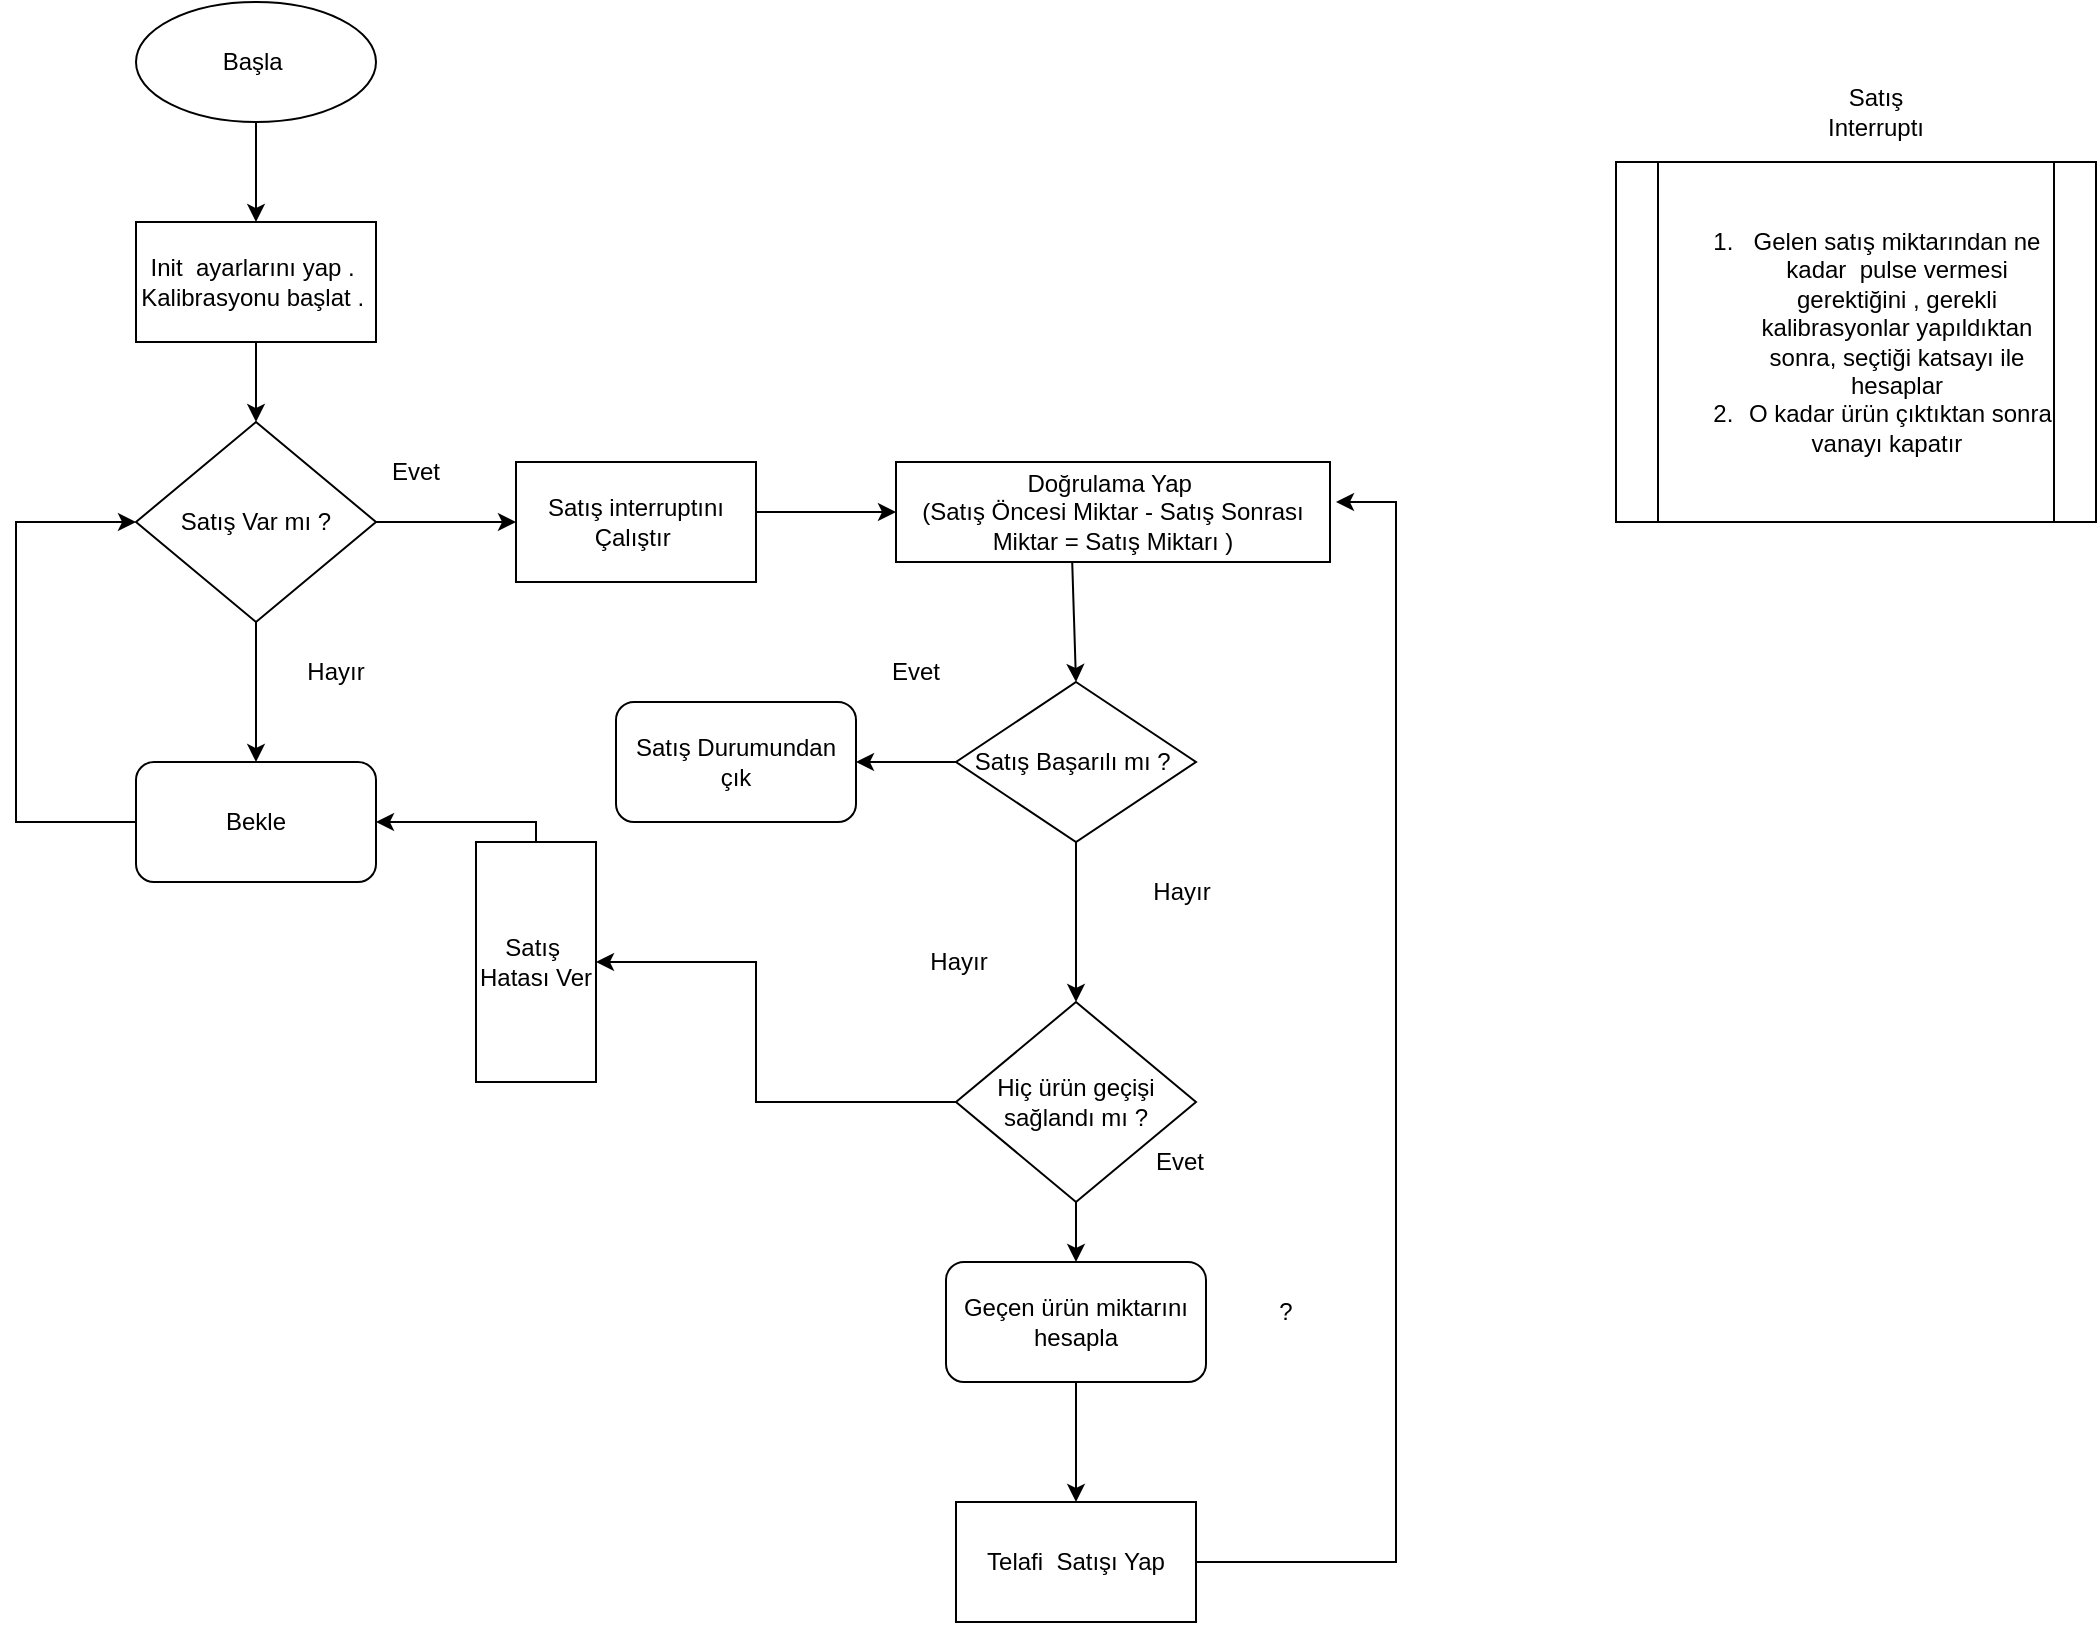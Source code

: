 <mxfile version="20.5.1" type="github">
  <diagram id="C5RBs43oDa-KdzZeNtuy" name="Page-1">
    <mxGraphModel dx="3132" dy="844" grid="1" gridSize="10" guides="1" tooltips="1" connect="1" arrows="1" fold="1" page="1" pageScale="1" pageWidth="1654" pageHeight="2336" math="0" shadow="0">
      <root>
        <mxCell id="WIyWlLk6GJQsqaUBKTNV-0" />
        <mxCell id="WIyWlLk6GJQsqaUBKTNV-1" parent="WIyWlLk6GJQsqaUBKTNV-0" />
        <mxCell id="6-PGRD4vN4O86Qc10RXO-2" value="Başla&amp;nbsp;" style="ellipse;whiteSpace=wrap;html=1;" vertex="1" parent="WIyWlLk6GJQsqaUBKTNV-1">
          <mxGeometry x="-1540" y="170" width="120" height="60" as="geometry" />
        </mxCell>
        <mxCell id="6-PGRD4vN4O86Qc10RXO-3" value="" style="endArrow=classic;html=1;rounded=0;exitX=0.5;exitY=1;exitDx=0;exitDy=0;entryX=0.5;entryY=0;entryDx=0;entryDy=0;" edge="1" parent="WIyWlLk6GJQsqaUBKTNV-1" source="6-PGRD4vN4O86Qc10RXO-2" target="6-PGRD4vN4O86Qc10RXO-4">
          <mxGeometry width="50" height="50" relative="1" as="geometry">
            <mxPoint x="-1420" y="490" as="sourcePoint" />
            <mxPoint x="-1480" y="270" as="targetPoint" />
          </mxGeometry>
        </mxCell>
        <mxCell id="6-PGRD4vN4O86Qc10RXO-4" value="Init&amp;nbsp; ayarlarını yap .&amp;nbsp;&lt;br&gt;Kalibrasyonu başlat .&amp;nbsp;" style="rounded=0;whiteSpace=wrap;html=1;" vertex="1" parent="WIyWlLk6GJQsqaUBKTNV-1">
          <mxGeometry x="-1540" y="280" width="120" height="60" as="geometry" />
        </mxCell>
        <mxCell id="6-PGRD4vN4O86Qc10RXO-5" value="Satış Var mı ?" style="rhombus;whiteSpace=wrap;html=1;" vertex="1" parent="WIyWlLk6GJQsqaUBKTNV-1">
          <mxGeometry x="-1540" y="380" width="120" height="100" as="geometry" />
        </mxCell>
        <mxCell id="6-PGRD4vN4O86Qc10RXO-6" value="" style="endArrow=classic;html=1;rounded=0;exitX=0.5;exitY=1;exitDx=0;exitDy=0;entryX=0.5;entryY=0;entryDx=0;entryDy=0;" edge="1" parent="WIyWlLk6GJQsqaUBKTNV-1" source="6-PGRD4vN4O86Qc10RXO-4" target="6-PGRD4vN4O86Qc10RXO-5">
          <mxGeometry width="50" height="50" relative="1" as="geometry">
            <mxPoint x="-1420" y="480" as="sourcePoint" />
            <mxPoint x="-1370" y="430" as="targetPoint" />
          </mxGeometry>
        </mxCell>
        <mxCell id="6-PGRD4vN4O86Qc10RXO-8" value="Doğrulama Yap&amp;nbsp;&lt;br&gt;(Satış Öncesi Miktar - Satış Sonrası Miktar = Satış Miktarı )" style="rounded=0;whiteSpace=wrap;html=1;" vertex="1" parent="WIyWlLk6GJQsqaUBKTNV-1">
          <mxGeometry x="-1160" y="400" width="217" height="50" as="geometry" />
        </mxCell>
        <mxCell id="6-PGRD4vN4O86Qc10RXO-9" value="Evet&lt;br&gt;" style="text;html=1;strokeColor=none;fillColor=none;align=center;verticalAlign=middle;whiteSpace=wrap;rounded=0;" vertex="1" parent="WIyWlLk6GJQsqaUBKTNV-1">
          <mxGeometry x="-1430" y="390" width="60" height="30" as="geometry" />
        </mxCell>
        <mxCell id="6-PGRD4vN4O86Qc10RXO-12" style="edgeStyle=orthogonalEdgeStyle;rounded=0;orthogonalLoop=1;jettySize=auto;html=1;exitX=1;exitY=0.5;exitDx=0;exitDy=0;" edge="1" parent="WIyWlLk6GJQsqaUBKTNV-1" source="6-PGRD4vN4O86Qc10RXO-5" target="6-PGRD4vN4O86Qc10RXO-11">
          <mxGeometry relative="1" as="geometry">
            <mxPoint x="-1400" y="470" as="sourcePoint" />
            <Array as="points">
              <mxPoint x="-1350" y="430" />
            </Array>
          </mxGeometry>
        </mxCell>
        <mxCell id="6-PGRD4vN4O86Qc10RXO-11" value="Satış interruptını Çalıştır&amp;nbsp;" style="rounded=0;whiteSpace=wrap;html=1;" vertex="1" parent="WIyWlLk6GJQsqaUBKTNV-1">
          <mxGeometry x="-1350" y="400" width="120" height="60" as="geometry" />
        </mxCell>
        <mxCell id="6-PGRD4vN4O86Qc10RXO-15" style="edgeStyle=orthogonalEdgeStyle;rounded=0;orthogonalLoop=1;jettySize=auto;html=1;entryX=0;entryY=0.5;entryDx=0;entryDy=0;" edge="1" parent="WIyWlLk6GJQsqaUBKTNV-1" target="6-PGRD4vN4O86Qc10RXO-8">
          <mxGeometry relative="1" as="geometry">
            <mxPoint x="-1230" y="425" as="sourcePoint" />
            <mxPoint x="-1200" y="430" as="targetPoint" />
            <Array as="points">
              <mxPoint x="-1230" y="425" />
            </Array>
          </mxGeometry>
        </mxCell>
        <mxCell id="6-PGRD4vN4O86Qc10RXO-105" style="edgeStyle=orthogonalEdgeStyle;rounded=0;orthogonalLoop=1;jettySize=auto;html=1;exitX=0;exitY=0.5;exitDx=0;exitDy=0;entryX=1;entryY=0.5;entryDx=0;entryDy=0;" edge="1" parent="WIyWlLk6GJQsqaUBKTNV-1" source="6-PGRD4vN4O86Qc10RXO-20" target="6-PGRD4vN4O86Qc10RXO-90">
          <mxGeometry relative="1" as="geometry" />
        </mxCell>
        <mxCell id="6-PGRD4vN4O86Qc10RXO-20" value="Satış Başarılı mı ?&amp;nbsp;" style="rhombus;whiteSpace=wrap;html=1;" vertex="1" parent="WIyWlLk6GJQsqaUBKTNV-1">
          <mxGeometry x="-1130" y="510" width="120" height="80" as="geometry" />
        </mxCell>
        <mxCell id="6-PGRD4vN4O86Qc10RXO-24" value="" style="endArrow=classic;html=1;rounded=0;exitX=0.406;exitY=1;exitDx=0;exitDy=0;exitPerimeter=0;entryX=0.5;entryY=0;entryDx=0;entryDy=0;" edge="1" parent="WIyWlLk6GJQsqaUBKTNV-1" source="6-PGRD4vN4O86Qc10RXO-8" target="6-PGRD4vN4O86Qc10RXO-20">
          <mxGeometry width="50" height="50" relative="1" as="geometry">
            <mxPoint x="-1100" y="520" as="sourcePoint" />
            <mxPoint x="-1070" y="500" as="targetPoint" />
          </mxGeometry>
        </mxCell>
        <mxCell id="6-PGRD4vN4O86Qc10RXO-26" value="" style="endArrow=classic;html=1;rounded=0;exitX=0.5;exitY=1;exitDx=0;exitDy=0;entryX=0.5;entryY=0;entryDx=0;entryDy=0;" edge="1" parent="WIyWlLk6GJQsqaUBKTNV-1" target="6-PGRD4vN4O86Qc10RXO-31">
          <mxGeometry width="50" height="50" relative="1" as="geometry">
            <mxPoint x="-1070" y="590.0" as="sourcePoint" />
            <mxPoint x="-1080" y="630" as="targetPoint" />
          </mxGeometry>
        </mxCell>
        <mxCell id="6-PGRD4vN4O86Qc10RXO-27" value="Evet&lt;br&gt;" style="text;html=1;strokeColor=none;fillColor=none;align=center;verticalAlign=middle;whiteSpace=wrap;rounded=0;" vertex="1" parent="WIyWlLk6GJQsqaUBKTNV-1">
          <mxGeometry x="-1180" y="490" width="60" height="30" as="geometry" />
        </mxCell>
        <mxCell id="6-PGRD4vN4O86Qc10RXO-30" value="Hayır" style="text;html=1;strokeColor=none;fillColor=none;align=center;verticalAlign=middle;whiteSpace=wrap;rounded=0;" vertex="1" parent="WIyWlLk6GJQsqaUBKTNV-1">
          <mxGeometry x="-1160" y="635" width="63" height="30" as="geometry" />
        </mxCell>
        <mxCell id="6-PGRD4vN4O86Qc10RXO-100" style="edgeStyle=orthogonalEdgeStyle;rounded=0;orthogonalLoop=1;jettySize=auto;html=1;exitX=0;exitY=0.5;exitDx=0;exitDy=0;entryX=0.5;entryY=0;entryDx=0;entryDy=0;" edge="1" parent="WIyWlLk6GJQsqaUBKTNV-1" source="6-PGRD4vN4O86Qc10RXO-31" target="6-PGRD4vN4O86Qc10RXO-71">
          <mxGeometry relative="1" as="geometry">
            <mxPoint x="-1260" y="730" as="targetPoint" />
            <Array as="points">
              <mxPoint x="-1230" y="720" />
              <mxPoint x="-1230" y="650" />
            </Array>
          </mxGeometry>
        </mxCell>
        <mxCell id="6-PGRD4vN4O86Qc10RXO-31" value="Hiç ürün geçişi sağlandı mı ?" style="rhombus;whiteSpace=wrap;html=1;" vertex="1" parent="WIyWlLk6GJQsqaUBKTNV-1">
          <mxGeometry x="-1130" y="670" width="120" height="100" as="geometry" />
        </mxCell>
        <mxCell id="6-PGRD4vN4O86Qc10RXO-33" value="" style="endArrow=classic;html=1;rounded=0;entryX=0.5;entryY=0;entryDx=0;entryDy=0;exitX=0.5;exitY=1;exitDx=0;exitDy=0;" edge="1" parent="WIyWlLk6GJQsqaUBKTNV-1" source="6-PGRD4vN4O86Qc10RXO-31" target="6-PGRD4vN4O86Qc10RXO-35">
          <mxGeometry width="50" height="50" relative="1" as="geometry">
            <mxPoint x="-1010" y="720" as="sourcePoint" />
            <mxPoint x="-760" y="550" as="targetPoint" />
          </mxGeometry>
        </mxCell>
        <mxCell id="6-PGRD4vN4O86Qc10RXO-34" value="Evet&lt;br&gt;" style="text;html=1;strokeColor=none;fillColor=none;align=center;verticalAlign=middle;whiteSpace=wrap;rounded=0;" vertex="1" parent="WIyWlLk6GJQsqaUBKTNV-1">
          <mxGeometry x="-1048.5" y="735" width="60" height="30" as="geometry" />
        </mxCell>
        <mxCell id="6-PGRD4vN4O86Qc10RXO-35" value="Geçen ürün miktarını hesapla" style="rounded=1;whiteSpace=wrap;html=1;" vertex="1" parent="WIyWlLk6GJQsqaUBKTNV-1">
          <mxGeometry x="-1135" y="800" width="130" height="60" as="geometry" />
        </mxCell>
        <mxCell id="6-PGRD4vN4O86Qc10RXO-37" value="" style="endArrow=classic;html=1;rounded=0;exitX=0.5;exitY=1;exitDx=0;exitDy=0;entryX=0.5;entryY=0;entryDx=0;entryDy=0;" edge="1" parent="WIyWlLk6GJQsqaUBKTNV-1" source="6-PGRD4vN4O86Qc10RXO-35" target="6-PGRD4vN4O86Qc10RXO-41">
          <mxGeometry width="50" height="50" relative="1" as="geometry">
            <mxPoint x="-600" y="540" as="sourcePoint" />
            <mxPoint x="-550" y="550" as="targetPoint" />
          </mxGeometry>
        </mxCell>
        <mxCell id="6-PGRD4vN4O86Qc10RXO-41" value="Telafi&amp;nbsp; Satışı Yap" style="rounded=0;whiteSpace=wrap;html=1;" vertex="1" parent="WIyWlLk6GJQsqaUBKTNV-1">
          <mxGeometry x="-1130" y="920" width="120" height="60" as="geometry" />
        </mxCell>
        <mxCell id="6-PGRD4vN4O86Qc10RXO-50" value="?" style="text;html=1;strokeColor=none;fillColor=none;align=center;verticalAlign=middle;whiteSpace=wrap;rounded=0;" vertex="1" parent="WIyWlLk6GJQsqaUBKTNV-1">
          <mxGeometry x="-1010" y="800" width="90" height="50" as="geometry" />
        </mxCell>
        <mxCell id="6-PGRD4vN4O86Qc10RXO-51" value="" style="endArrow=classic;html=1;rounded=0;exitX=1;exitY=0.5;exitDx=0;exitDy=0;" edge="1" parent="WIyWlLk6GJQsqaUBKTNV-1" source="6-PGRD4vN4O86Qc10RXO-41">
          <mxGeometry width="50" height="50" relative="1" as="geometry">
            <mxPoint x="-710" y="710" as="sourcePoint" />
            <mxPoint x="-940" y="420" as="targetPoint" />
            <Array as="points">
              <mxPoint x="-910" y="950" />
              <mxPoint x="-910" y="550" />
              <mxPoint x="-910" y="420" />
            </Array>
          </mxGeometry>
        </mxCell>
        <mxCell id="6-PGRD4vN4O86Qc10RXO-53" value="Hayır" style="text;html=1;strokeColor=none;fillColor=none;align=center;verticalAlign=middle;whiteSpace=wrap;rounded=0;" vertex="1" parent="WIyWlLk6GJQsqaUBKTNV-1">
          <mxGeometry x="-1047" y="600" width="60" height="30" as="geometry" />
        </mxCell>
        <mxCell id="6-PGRD4vN4O86Qc10RXO-58" value="" style="endArrow=classic;html=1;rounded=0;exitX=0.5;exitY=1;exitDx=0;exitDy=0;entryX=0.5;entryY=0;entryDx=0;entryDy=0;" edge="1" parent="WIyWlLk6GJQsqaUBKTNV-1" source="6-PGRD4vN4O86Qc10RXO-5" target="6-PGRD4vN4O86Qc10RXO-75">
          <mxGeometry width="50" height="50" relative="1" as="geometry">
            <mxPoint x="-1580" y="560" as="sourcePoint" />
            <mxPoint x="-1480" y="540" as="targetPoint" />
          </mxGeometry>
        </mxCell>
        <mxCell id="6-PGRD4vN4O86Qc10RXO-59" value="Hayır" style="text;html=1;strokeColor=none;fillColor=none;align=center;verticalAlign=middle;whiteSpace=wrap;rounded=0;" vertex="1" parent="WIyWlLk6GJQsqaUBKTNV-1">
          <mxGeometry x="-1470" y="490" width="60" height="30" as="geometry" />
        </mxCell>
        <mxCell id="6-PGRD4vN4O86Qc10RXO-104" style="edgeStyle=orthogonalEdgeStyle;rounded=0;orthogonalLoop=1;jettySize=auto;html=1;entryX=1;entryY=0.5;entryDx=0;entryDy=0;" edge="1" parent="WIyWlLk6GJQsqaUBKTNV-1" target="6-PGRD4vN4O86Qc10RXO-75">
          <mxGeometry relative="1" as="geometry">
            <mxPoint x="-1340" y="640" as="sourcePoint" />
            <Array as="points">
              <mxPoint x="-1340" y="580" />
            </Array>
          </mxGeometry>
        </mxCell>
        <mxCell id="6-PGRD4vN4O86Qc10RXO-71" value="Satış&amp;nbsp; Hatası Ver" style="rounded=0;whiteSpace=wrap;html=1;direction=south;" vertex="1" parent="WIyWlLk6GJQsqaUBKTNV-1">
          <mxGeometry x="-1370" y="590" width="60" height="120" as="geometry" />
        </mxCell>
        <mxCell id="6-PGRD4vN4O86Qc10RXO-75" value="Bekle" style="rounded=1;whiteSpace=wrap;html=1;" vertex="1" parent="WIyWlLk6GJQsqaUBKTNV-1">
          <mxGeometry x="-1540" y="550" width="120" height="60" as="geometry" />
        </mxCell>
        <mxCell id="6-PGRD4vN4O86Qc10RXO-76" value="" style="endArrow=classic;html=1;rounded=0;exitX=0;exitY=0.5;exitDx=0;exitDy=0;entryX=0;entryY=0.5;entryDx=0;entryDy=0;" edge="1" parent="WIyWlLk6GJQsqaUBKTNV-1" source="6-PGRD4vN4O86Qc10RXO-75" target="6-PGRD4vN4O86Qc10RXO-5">
          <mxGeometry width="50" height="50" relative="1" as="geometry">
            <mxPoint x="-1120" y="670" as="sourcePoint" />
            <mxPoint x="-1070" y="620" as="targetPoint" />
            <Array as="points">
              <mxPoint x="-1600" y="580" />
              <mxPoint x="-1600" y="500" />
              <mxPoint x="-1600" y="430" />
            </Array>
          </mxGeometry>
        </mxCell>
        <mxCell id="6-PGRD4vN4O86Qc10RXO-83" value="&lt;ol&gt;&lt;li&gt;Gelen satış miktarından ne kadar&amp;nbsp; pulse vermesi gerektiğini , gerekli kalibrasyonlar yapıldıktan sonra, seçtiği katsayı ile hesaplar&lt;/li&gt;&lt;li&gt;&amp;nbsp;O kadar ürün çıktıktan sonra vanayı kapatır&amp;nbsp; &amp;nbsp;&lt;/li&gt;&lt;/ol&gt;" style="shape=process;whiteSpace=wrap;html=1;backgroundOutline=1;size=0.086;" vertex="1" parent="WIyWlLk6GJQsqaUBKTNV-1">
          <mxGeometry x="-800" y="250" width="240" height="180" as="geometry" />
        </mxCell>
        <mxCell id="6-PGRD4vN4O86Qc10RXO-90" value="Satış Durumundan çık" style="rounded=1;whiteSpace=wrap;html=1;" vertex="1" parent="WIyWlLk6GJQsqaUBKTNV-1">
          <mxGeometry x="-1300" y="520" width="120" height="60" as="geometry" />
        </mxCell>
        <mxCell id="6-PGRD4vN4O86Qc10RXO-110" value="Satış Interruptı" style="text;html=1;strokeColor=none;fillColor=none;align=center;verticalAlign=middle;whiteSpace=wrap;rounded=0;" vertex="1" parent="WIyWlLk6GJQsqaUBKTNV-1">
          <mxGeometry x="-700" y="210" width="60" height="30" as="geometry" />
        </mxCell>
      </root>
    </mxGraphModel>
  </diagram>
</mxfile>
